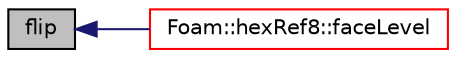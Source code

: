 digraph "flip"
{
  bgcolor="transparent";
  edge [fontname="Helvetica",fontsize="10",labelfontname="Helvetica",labelfontsize="10"];
  node [fontname="Helvetica",fontsize="10",shape=record];
  rankdir="LR";
  Node1 [label="flip",height=0.2,width=0.4,color="black", fillcolor="grey75", style="filled", fontcolor="black"];
  Node1 -> Node2 [dir="back",color="midnightblue",fontsize="10",style="solid",fontname="Helvetica"];
  Node2 [label="Foam::hexRef8::faceLevel",height=0.2,width=0.4,color="red",URL="$a01019.html#a095b06c020f0468b4699b5e755d54045",tooltip="Gets level such that the face has four points <= level. "];
}
